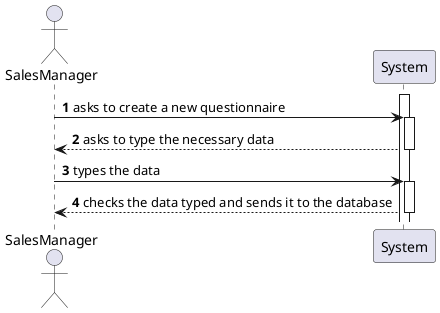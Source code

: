 @startuml
'https://plantuml.com/sequence-diagram

autonumber
actor SalesManager
participant System
activate System

SalesManager -> System: asks to create a new questionnaire
activate System

System --> SalesManager: asks to type the necessary data
deactivate System

SalesManager -> System: types the data
activate System

System --> SalesManager: checks the data typed and sends it to the database
deactivate System
@enduml